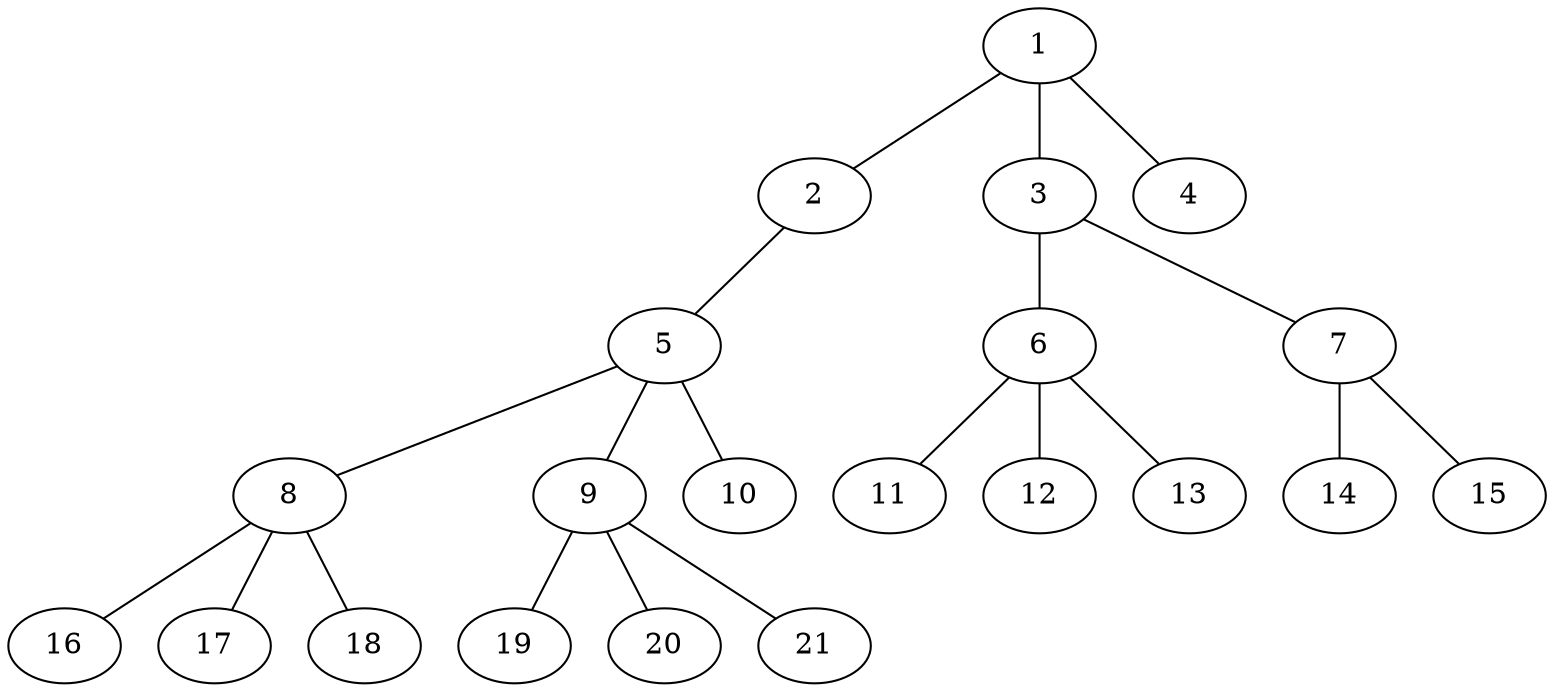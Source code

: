 graph molecule_3166 {
	1	 [chem=C];
	2	 [chem=O];
	1 -- 2	 [valence=1];
	3	 [chem=C];
	1 -- 3	 [valence=1];
	4	 [chem=O];
	1 -- 4	 [valence=2];
	5	 [chem=C];
	2 -- 5	 [valence=1];
	6	 [chem=C];
	3 -- 6	 [valence=1];
	7	 [chem=C];
	3 -- 7	 [valence=2];
	8	 [chem=C];
	5 -- 8	 [valence=1];
	9	 [chem=C];
	5 -- 9	 [valence=1];
	10	 [chem=H];
	5 -- 10	 [valence=1];
	11	 [chem=H];
	6 -- 11	 [valence=1];
	12	 [chem=H];
	6 -- 12	 [valence=1];
	13	 [chem=H];
	6 -- 13	 [valence=1];
	14	 [chem=H];
	7 -- 14	 [valence=1];
	15	 [chem=H];
	7 -- 15	 [valence=1];
	16	 [chem=H];
	8 -- 16	 [valence=1];
	17	 [chem=H];
	8 -- 17	 [valence=1];
	18	 [chem=H];
	8 -- 18	 [valence=1];
	19	 [chem=H];
	9 -- 19	 [valence=1];
	20	 [chem=H];
	9 -- 20	 [valence=1];
	21	 [chem=H];
	9 -- 21	 [valence=1];
}

